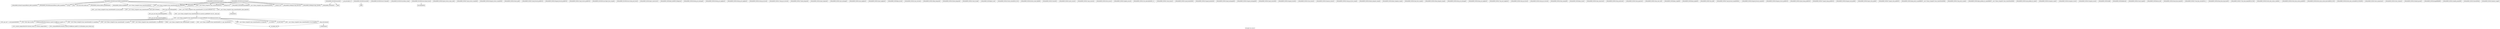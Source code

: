 digraph "Call graph: fix_viscous.ll" {
	label="Call graph: fix_viscous.ll";

	Node0x556955126580 [shape=record,label="{_ZN9LAMMPS_NS10FixViscousC2EPNS_6LAMMPSEiPPc}"];
	Node0x556955126580 -> Node0x5569550aa530;
	Node0x556955126580 -> Node0x5569550ac360;
	Node0x556955126580 -> Node0x5569550aa4c0;
	Node0x556955126580 -> Node0x5569550ea3a0;
	Node0x556955126580 -> Node0x5569550ab080;
	Node0x556955126580 -> Node0x5569550dbe80;
	Node0x556955126580 -> Node0x5569550ab010;
	Node0x556955126580 -> Node0x5569551265c0;
	Node0x556955126580 -> Node0x5569550c6f80;
	Node0x556955126580 -> Node0x55695511d250;
	Node0x556955126580 -> Node0x5569550a89e0;
	Node0x556955126580 -> Node0x55695506a2d0;
	Node0x5569551265c0 [shape=record,label="{_ZN9LAMMPS_NS5utils7numericEPKciS2_bPNS_6LAMMPSE}"];
	Node0x55695506a2d0 [shape=record,label="{llvm.umul.with.overflow.i64}"];
	Node0x5569550a89e0 [shape=record,label="{_Znam}"];
	Node0x55695511d250 [shape=record,label="{strcmp}"];
	Node0x5569550c6f80 [shape=record,label="{_ZN9LAMMPS_NS5utils8inumericEPKciS2_bPNS_6LAMMPSE}"];
	Node0x5569550ea3a0 [shape=record,label="{_ZN9LAMMPS_NS3FixD2Ev}"];
	Node0x556955133c30 [shape=record,label="{_ZN9LAMMPS_NS10FixViscousD2Ev}"];
	Node0x556955133c30 -> Node0x556955133cb0;
	Node0x556955133c30 -> Node0x5569550ea3a0;
	Node0x5569550aa530 [shape=record,label="{_ZN9LAMMPS_NS3FixC2EPNS_6LAMMPSEiPPc}"];
	Node0x5569550dbe80 [shape=record,label="{_ZN9LAMMPS_NS5Error3allERKNSt7__cxx1112basic_stringIcSt11char_traitsIcESaIcEEEiS8_}"];
	Node0x5569550ac360 [shape=record,label="{_ZNSaIcEC1Ev}"];
	Node0x5569550aa4c0 [shape=record,label="{_ZNSt7__cxx1112basic_stringIcSt11char_traitsIcESaIcEEC2IS3_EEPKcRKS3_}"];
	Node0x5569550aa4c0 -> Node0x5569550be740;
	Node0x5569550aa4c0 -> Node0x5569550c0d20;
	Node0x5569550aa4c0 -> Node0x5569550c1fc0;
	Node0x5569550aa4c0 -> Node0x5569550c5ad0;
	Node0x5569550aa4c0 -> Node0x5569550c67b0;
	Node0x556955133a60 [shape=record,label="{__gxx_personality_v0}"];
	Node0x5569550ab010 [shape=record,label="{_ZNSt7__cxx1112basic_stringIcSt11char_traitsIcESaIcEED1Ev}"];
	Node0x5569550ab080 [shape=record,label="{_ZNSaIcED1Ev}"];
	Node0x556955133cb0 [shape=record,label="{_ZdaPv}"];
	Node0x556955133d60 [shape=record,label="{_ZN9LAMMPS_NS10FixViscousD0Ev}"];
	Node0x556955133d60 -> Node0x5569550d39d0;
	Node0x5569550d39d0 [shape=record,label="{_ZdlPv}"];
	Node0x5569550c7230 [shape=record,label="{_ZN9LAMMPS_NS10FixViscous7setmaskEv}"];
	Node0x5569550c7ae0 [shape=record,label="{_ZN9LAMMPS_NS10FixViscous4initEv}"];
	Node0x5569550c7ae0 -> Node0x5569550ac360;
	Node0x5569550c7ae0 -> Node0x5569550aa4c0;
	Node0x5569550c7ae0 -> Node0x5569550ab080;
	Node0x5569550c7ae0 -> Node0x5569550ab010;
	Node0x5569550c7ae0 -> Node0x5569550ca1a0;
	Node0x5569550c7ae0 -> Node0x5569550cb4e0;
	Node0x5569550ca1a0 [shape=record,label="{_ZN9LAMMPS_NS5utils8strmatchERKNSt7__cxx1112basic_stringIcSt11char_traitsIcESaIcEEES8_}"];
	Node0x5569550cb4e0 [shape=record,label="{__dynamic_cast}"];
	Node0x5569550cd5c0 [shape=record,label="{_ZN9LAMMPS_NS10FixViscous5setupEi}"];
	Node0x5569550cd5c0 -> Node0x5569550ac360;
	Node0x5569550cd5c0 -> Node0x5569550aa4c0;
	Node0x5569550cd5c0 -> Node0x5569550cffd0;
	Node0x5569550cd5c0 -> Node0x5569550cb4e0;
	Node0x5569550cd5c0 -> Node0x5569550ca1a0;
	Node0x5569550cd5c0 -> Node0x5569550ab010;
	Node0x5569550cd5c0 -> Node0x5569550ab080;
	Node0x5569550cd5c0 -> Node0x5569550ce750;
	Node0x5569550ce750 [shape=record,label="{_ZN9LAMMPS_NS5Respa13copy_flevel_fEi}"];
	Node0x5569550cffd0 [shape=record,label="{_ZN9LAMMPS_NS5Respa13copy_f_flevelEi}"];
	Node0x5569550d1da0 [shape=record,label="{_ZN9LAMMPS_NS10FixViscous9min_setupEi}"];
	Node0x5569550d4f00 [shape=record,label="{_ZN9LAMMPS_NS10FixViscous10post_forceEi}"];
	Node0x5569550d4f00 -> Node0x5569550d28e0;
	Node0x5569550f3070 [shape=record,label="{_ZN9LAMMPS_NS3Fix22pack_reverse_comm_sizeEii}"];
	Node0x5569550dbff0 [shape=record,label="{_ZN9LAMMPS_NS3Fix17pack_reverse_commEiiPd}"];
	Node0x5569550f6020 [shape=record,label="{_ZN9LAMMPS_NS3Fix19unpack_reverse_commEiPiPd}"];
	Node0x5569550d1e20 [shape=record,label="{_ZN9LAMMPS_NS3Fix10reset_gridEv}"];
	Node0x5569550cc3d0 [shape=record,label="{_ZN9LAMMPS_NS3Fix17pack_forward_gridEiPviPi}"];
	Node0x5569550f1100 [shape=record,label="{_ZN9LAMMPS_NS3Fix19unpack_forward_gridEiPviPi}"];
	Node0x556955116720 [shape=record,label="{_ZN9LAMMPS_NS3Fix17pack_reverse_gridEiPviPi}"];
	Node0x5569550d28e0 [shape=record,label="{llvm.fmuladd.f64}"];
	Node0x5569550d8fe0 [shape=record,label="{_ZN9LAMMPS_NS10FixViscous16post_force_respaEiii}"];
	Node0x5569550dc180 [shape=record,label="{_ZN9LAMMPS_NS10FixViscous14min_post_forceEi}"];
	Node0x5569550dd1f0 [shape=record,label="{_ZN9LAMMPS_NS3Fix16post_constructorEv}"];
	Node0x5569550dee90 [shape=record,label="{_ZN9LAMMPS_NS3Fix9init_listEiPNS_9NeighListE}"];
	Node0x5569550e0140 [shape=record,label="{_ZN9LAMMPS_NS3Fix18setup_pre_exchangeEv}"];
	Node0x5569550e0ea0 [shape=record,label="{_ZN9LAMMPS_NS3Fix18setup_pre_neighborEv}"];
	Node0x5569550e1880 [shape=record,label="{_ZN9LAMMPS_NS3Fix19setup_post_neighborEv}"];
	Node0x5569550e1b30 [shape=record,label="{_ZN9LAMMPS_NS3Fix15setup_pre_forceEi}"];
	Node0x5569550e2350 [shape=record,label="{_ZN9LAMMPS_NS3Fix17setup_pre_reverseEii}"];
	Node0x5569550e6500 [shape=record,label="{_ZN9LAMMPS_NS3Fix17initial_integrateEi}"];
	Node0x5569550e7be0 [shape=record,label="{_ZN9LAMMPS_NS3Fix14post_integrateEv}"];
	Node0x5569550e90e0 [shape=record,label="{_ZN9LAMMPS_NS3Fix12pre_exchangeEv}"];
	Node0x5569550e9b00 [shape=record,label="{_ZN9LAMMPS_NS3Fix12pre_neighborEv}"];
	Node0x5569550eb700 [shape=record,label="{_ZN9LAMMPS_NS3Fix13post_neighborEv}"];
	Node0x5569550ec100 [shape=record,label="{_ZN9LAMMPS_NS3Fix9pre_forceEi}"];
	Node0x5569550ef230 [shape=record,label="{_ZN9LAMMPS_NS3Fix11pre_reverseEii}"];
	Node0x5569550efe80 [shape=record,label="{_ZN9LAMMPS_NS3Fix15final_integrateEv}"];
	Node0x5569550f1ad0 [shape=record,label="{_ZN9LAMMPS_NS3Fix15fused_integrateEi}"];
	Node0x5569550f3540 [shape=record,label="{_ZN9LAMMPS_NS3Fix11end_of_stepEv}"];
	Node0x5569550f40b0 [shape=record,label="{_ZN9LAMMPS_NS3Fix8post_runEv}"];
	Node0x5569550f4b90 [shape=record,label="{_ZN9LAMMPS_NS3Fix13write_restartEP8_IO_FILE}"];
	Node0x5569550f5990 [shape=record,label="{_ZN9LAMMPS_NS3Fix18write_restart_fileEPKc}"];
	Node0x5569550f66d0 [shape=record,label="{_ZN9LAMMPS_NS3Fix7restartEPc}"];
	Node0x5569550f7830 [shape=record,label="{_ZN9LAMMPS_NS3Fix11grow_arraysEi}"];
	Node0x5569550f86b0 [shape=record,label="{_ZN9LAMMPS_NS3Fix11copy_arraysEiii}"];
	Node0x5569550f9510 [shape=record,label="{_ZN9LAMMPS_NS3Fix10set_arraysEi}"];
	Node0x5569550fa740 [shape=record,label="{_ZN9LAMMPS_NS3Fix13update_arraysEii}"];
	Node0x5569550fb720 [shape=record,label="{_ZN9LAMMPS_NS3Fix12set_moleculeEiiiPdS1_S1_}"];
	Node0x5569550fd820 [shape=record,label="{_ZN9LAMMPS_NS3Fix11clear_bonusEv}"];
	Node0x556955101250 [shape=record,label="{_ZN9LAMMPS_NS3Fix11pack_borderEiPiPd}"];
	Node0x556955102910 [shape=record,label="{_ZN9LAMMPS_NS3Fix13unpack_borderEiiPd}"];
	Node0x55695510c140 [shape=record,label="{_ZN9LAMMPS_NS3Fix13pack_exchangeEiPd}"];
	Node0x55695510d180 [shape=record,label="{_ZN9LAMMPS_NS3Fix15unpack_exchangeEiPd}"];
	Node0x55695510e290 [shape=record,label="{_ZN9LAMMPS_NS3Fix12pack_restartEiPd}"];
	Node0x55695510ef90 [shape=record,label="{_ZN9LAMMPS_NS3Fix14unpack_restartEii}"];
	Node0x556955110170 [shape=record,label="{_ZN9LAMMPS_NS3Fix12size_restartEi}"];
	Node0x556955110e30 [shape=record,label="{_ZN9LAMMPS_NS3Fix15maxsize_restartEv}"];
	Node0x5569551118f0 [shape=record,label="{_ZN9LAMMPS_NS3Fix21setup_pre_force_respaEii}"];
	Node0x556955112910 [shape=record,label="{_ZN9LAMMPS_NS3Fix23initial_integrate_respaEiii}"];
	Node0x556955113930 [shape=record,label="{_ZN9LAMMPS_NS3Fix20post_integrate_respaEii}"];
	Node0x5569551149b0 [shape=record,label="{_ZN9LAMMPS_NS3Fix15pre_force_respaEiii}"];
	Node0x5569551157e0 [shape=record,label="{_ZN9LAMMPS_NS3Fix21final_integrate_respaEii}"];
	Node0x556955117680 [shape=record,label="{_ZN9LAMMPS_NS3Fix16min_pre_exchangeEv}"];
	Node0x5569550cfee0 [shape=record,label="{_ZN9LAMMPS_NS3Fix16min_pre_neighborEv}"];
	Node0x556955119ec0 [shape=record,label="{_ZN9LAMMPS_NS3Fix17min_post_neighborEv}"];
	Node0x5569550d1460 [shape=record,label="{_ZN9LAMMPS_NS3Fix13min_pre_forceEi}"];
	Node0x55695511acd0 [shape=record,label="{_ZN9LAMMPS_NS3Fix15min_pre_reverseEii}"];
	Node0x55695511c340 [shape=record,label="{_ZN9LAMMPS_NS3Fix10min_energyEPd}"];
	Node0x55695511cf00 [shape=record,label="{_ZN9LAMMPS_NS3Fix9min_storeEv}"];
	Node0x55695511d840 [shape=record,label="{_ZN9LAMMPS_NS3Fix14min_clearstoreEv}"];
	Node0x55695511f880 [shape=record,label="{_ZN9LAMMPS_NS3Fix13min_pushstoreEv}"];
	Node0x556955120720 [shape=record,label="{_ZN9LAMMPS_NS3Fix12min_popstoreEv}"];
	Node0x55695511d730 [shape=record,label="{_ZN9LAMMPS_NS3Fix13min_reset_refEv}"];
	Node0x556955121a50 [shape=record,label="{_ZN9LAMMPS_NS3Fix8min_stepEdPd}"];
	Node0x55695511f770 [shape=record,label="{_ZN9LAMMPS_NS3Fix9max_alphaEPd}"];
	Node0x5569550d5ad0 [shape=record,label="{_ZN9LAMMPS_NS3Fix7min_dofEv}"];
	Node0x5569550f0cb0 [shape=record,label="{_ZN9LAMMPS_NS3Fix17pack_forward_commEiPiPdiS1_}"];
	Node0x5569550ffc80 [shape=record,label="{_ZN9LAMMPS_NS3Fix19unpack_forward_commEiiPd}"];
	Node0x5569550ff830 [shape=record,label="{_ZN9LAMMPS_NS3Fix19unpack_reverse_gridEiPviPi}"];
	Node0x556955116340 [shape=record,label="{_ZN9LAMMPS_NS3Fix15pack_remap_gridEiPviPi}"];
	Node0x5569550fef40 [shape=record,label="{_ZN9LAMMPS_NS3Fix17unpack_remap_gridEiPviPi}"];
	Node0x5569550eeda0 [shape=record,label="{_ZN9LAMMPS_NS3Fix16unpack_read_gridEiPc}"];
	Node0x5569550d5960 [shape=record,label="{_ZN9LAMMPS_NS3Fix15pack_write_gridEiPv}"];
	Node0x5569550d1f20 [shape=record,label="{_ZN9LAMMPS_NS3Fix17unpack_write_gridEiPvPi}"];
	Node0x5569550fc6b0 [shape=record,label="{_ZN9LAMMPS_NS3Fix16get_grid_by_nameERKNSt7__cxx1112basic_stringIcSt11char_traitsIcESaIcEEERi}"];
	Node0x5569550ff3e0 [shape=record,label="{_ZN9LAMMPS_NS3Fix17get_grid_by_indexEi}"];
	Node0x5569550f03c0 [shape=record,label="{_ZN9LAMMPS_NS3Fix20get_griddata_by_nameEiRKNSt7__cxx1112basic_stringIcSt11char_traitsIcESaIcEEERi}"];
	Node0x5569550c8930 [shape=record,label="{_ZN9LAMMPS_NS3Fix21get_griddata_by_indexEi}"];
	Node0x5569550c6470 [shape=record,label="{_ZN9LAMMPS_NS3Fix14compute_scalarEv}"];
	Node0x5569550f2bd0 [shape=record,label="{_ZN9LAMMPS_NS3Fix14compute_vectorEi}"];
	Node0x556955111e40 [shape=record,label="{_ZN9LAMMPS_NS3Fix13compute_arrayEii}"];
	Node0x5569550d6750 [shape=record,label="{_ZN9LAMMPS_NS3Fix3dofEi}"];
	Node0x5569551248d0 [shape=record,label="{_ZN9LAMMPS_NS3Fix6deformEi}"];
	Node0x556955064330 [shape=record,label="{_ZN9LAMMPS_NS3Fix12reset_targetEd}"];
	Node0x5569550aa9c0 [shape=record,label="{_ZN9LAMMPS_NS3Fix8reset_dtEv}"];
	Node0x5569550c6600 [shape=record,label="{_ZN9LAMMPS_NS3Fix16read_data_headerEPc}"];
	Node0x5569550bdfd0 [shape=record,label="{_ZN9LAMMPS_NS3Fix17read_data_sectionEPciS1_i}"];
	Node0x55695511e830 [shape=record,label="{_ZN9LAMMPS_NS3Fix20read_data_skip_linesEPc}"];
	Node0x5569550c11c0 [shape=record,label="{_ZN9LAMMPS_NS3Fix17write_data_headerEP8_IO_FILEi}"];
	Node0x5569550c8b70 [shape=record,label="{_ZN9LAMMPS_NS3Fix23write_data_section_sizeEiRiS1_}"];
	Node0x5569550c8bf0 [shape=record,label="{_ZN9LAMMPS_NS3Fix23write_data_section_packEiPPd}"];
	Node0x5569550cc650 [shape=record,label="{_ZN9LAMMPS_NS3Fix26write_data_section_keywordEiP8_IO_FILE}"];
	Node0x5569550cea00 [shape=record,label="{_ZN9LAMMPS_NS3Fix18write_data_sectionEiP8_IO_FILEiPPdi}"];
	Node0x5569550cea80 [shape=record,label="{_ZN9LAMMPS_NS3Fix13zero_momentumEv}"];
	Node0x5569550d80a0 [shape=record,label="{_ZN9LAMMPS_NS3Fix13zero_rotationEv}"];
	Node0x5569550d9e00 [shape=record,label="{_ZN9LAMMPS_NS3Fix15rebuild_specialEv}"];
	Node0x5569550d9e80 [shape=record,label="{_ZN9LAMMPS_NS3Fix5imageERPiRPPd}"];
	Node0x5569550ddb50 [shape=record,label="{_ZN9LAMMPS_NS3Fix12modify_paramEiPPc}"];
	Node0x5569550df140 [shape=record,label="{_ZN9LAMMPS_NS3Fix7extractEPKcRi}"];
	Node0x5569550df1c0 [shape=record,label="{_ZN9LAMMPS_NS3Fix12memory_usageEv}"];
	Node0x5569550be740 [shape=record,label="{_ZNSt7__cxx1112basic_stringIcSt11char_traitsIcESaIcEE13_M_local_dataEv}"];
	Node0x5569550c0d20 [shape=record,label="{_ZNSt7__cxx1112basic_stringIcSt11char_traitsIcESaIcEE12_Alloc_hiderC1EPcRKS3_}"];
	Node0x5569550c5ad0 [shape=record,label="{_ZNSt7__cxx1112basic_stringIcSt11char_traitsIcESaIcEE12_M_constructIPKcEEvT_S8_}"];
	Node0x5569550c5ad0 -> Node0x556955121f80;
	Node0x5569550c1fc0 [shape=record,label="{_ZNSt11char_traitsIcE6lengthEPKc}"];
	Node0x5569550c1fc0 -> Node0x55695511dc60;
	Node0x5569550c1fc0 -> Node0x55695511dce0;
	Node0x5569550c67b0 [shape=record,label="{_ZNSt7__cxx1112basic_stringIcSt11char_traitsIcESaIcEE12_Alloc_hiderD2Ev}"];
	Node0x5569550c67b0 -> Node0x556955121100;
	Node0x556955121f80 [shape=record,label="{_ZNSt7__cxx1112basic_stringIcSt11char_traitsIcESaIcEE16_M_construct_auxIPKcEEvT_S8_St12__false_type}"];
	Node0x556955121f80 -> Node0x5569551220e0;
	Node0x5569551220e0 [shape=record,label="{_ZNSt7__cxx1112basic_stringIcSt11char_traitsIcESaIcEE12_M_constructIPKcEEvT_S8_St20forward_iterator_tag}"];
	Node0x5569551220e0 -> Node0x556955122160;
	Node0x5569551220e0 -> Node0x556955134830;
	Node0x5569551220e0 -> Node0x5569551348b0;
	Node0x5569551220e0 -> Node0x5569551349e0;
	Node0x5569551220e0 -> Node0x556955134a60;
	Node0x5569551220e0 -> Node0x556955134ae0;
	Node0x5569551220e0 -> Node0x556955134b60;
	Node0x5569551220e0 -> Node0x556955134be0;
	Node0x5569551220e0 -> Node0x556955134c60;
	Node0x5569551220e0 -> Node0x556955134ce0;
	Node0x5569551220e0 -> Node0x556955134d60;
	Node0x5569551220e0 -> Node0x556955134de0;
	Node0x5569551220e0 -> Node0x556955134e60;
	Node0x5569551220e0 -> Node0x556955134ee0;
	Node0x556955122160 [shape=record,label="{_ZN9__gnu_cxx17__is_null_pointerIKcEEbPT_}"];
	Node0x556955134830 [shape=record,label="{_ZSt19__throw_logic_errorPKc}"];
	Node0x5569551348b0 [shape=record,label="{_ZSt8distanceIPKcENSt15iterator_traitsIT_E15difference_typeES3_S3_}"];
	Node0x5569551348b0 -> Node0x556955134f60;
	Node0x5569551348b0 -> Node0x556955134fe0;
	Node0x556955134a60 [shape=record,label="{_ZNSt7__cxx1112basic_stringIcSt11char_traitsIcESaIcEE7_M_dataEPc}"];
	Node0x5569551349e0 [shape=record,label="{_ZNSt7__cxx1112basic_stringIcSt11char_traitsIcESaIcEE9_M_createERmm}"];
	Node0x556955134ae0 [shape=record,label="{_ZNSt7__cxx1112basic_stringIcSt11char_traitsIcESaIcEE11_M_capacityEm}"];
	Node0x556955134be0 [shape=record,label="{_ZNSt7__cxx1112basic_stringIcSt11char_traitsIcESaIcEE13_S_copy_charsEPcPKcS7_}"];
	Node0x556955134b60 [shape=record,label="{_ZNKSt7__cxx1112basic_stringIcSt11char_traitsIcESaIcEE7_M_dataEv}"];
	Node0x556955134c60 [shape=record,label="{__cxa_begin_catch}"];
	Node0x556955134ce0 [shape=record,label="{_ZNSt7__cxx1112basic_stringIcSt11char_traitsIcESaIcEE10_M_disposeEv}"];
	Node0x556955134d60 [shape=record,label="{__cxa_rethrow}"];
	Node0x556955134de0 [shape=record,label="{__cxa_end_catch}"];
	Node0x556955134ee0 [shape=record,label="{__clang_call_terminate}"];
	Node0x556955134ee0 -> Node0x556955134c60;
	Node0x556955134ee0 -> Node0x556955135060;
	Node0x556955135060 [shape=record,label="{_ZSt9terminatev}"];
	Node0x556955134e60 [shape=record,label="{_ZNSt7__cxx1112basic_stringIcSt11char_traitsIcESaIcEE13_M_set_lengthEm}"];
	Node0x556955134fe0 [shape=record,label="{_ZSt10__distanceIPKcENSt15iterator_traitsIT_E15difference_typeES3_S3_St26random_access_iterator_tag}"];
	Node0x556955134f60 [shape=record,label="{_ZSt19__iterator_categoryIPKcENSt15iterator_traitsIT_E17iterator_categoryERKS3_}"];
	Node0x55695511dc60 [shape=record,label="{_ZN9__gnu_cxx11char_traitsIcE6lengthEPKc}"];
	Node0x55695511dc60 -> Node0x5569551350e0;
	Node0x55695511dce0 [shape=record,label="{strlen}"];
	Node0x5569551350e0 [shape=record,label="{_ZN9__gnu_cxx11char_traitsIcE2eqERKcS3_}"];
	Node0x556955121100 [shape=record,label="{_ZNSaIcED2Ev}"];
}

